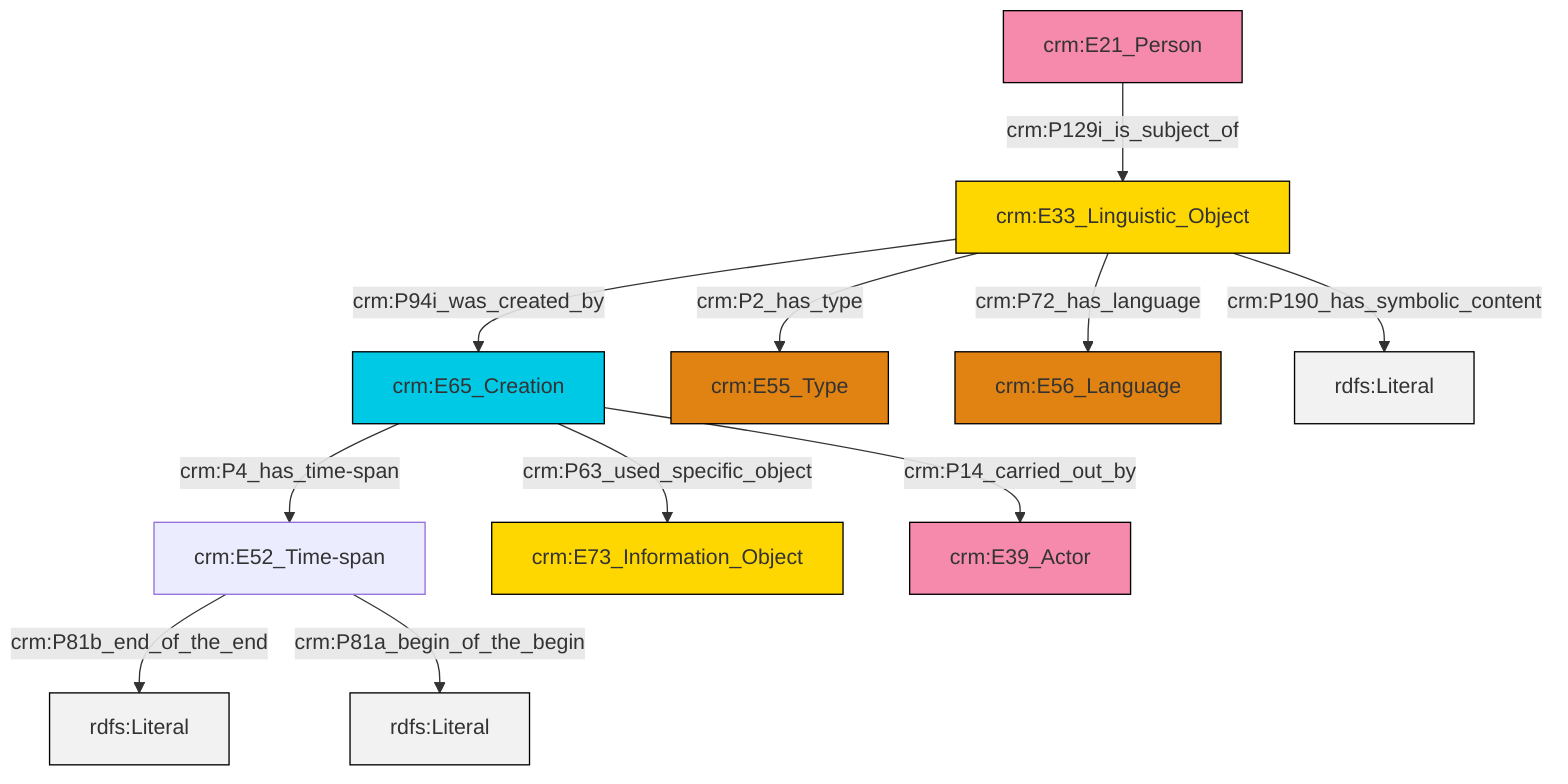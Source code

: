 graph TD
classDef Literal fill:#f2f2f2,stroke:#000000;
classDef CRM_Entity fill:#FFFFFF,stroke:#000000;
classDef Temporal_Entity fill:#00C9E6, stroke:#000000;
classDef Type fill:#E18312, stroke:#000000;
classDef Time-Span fill:#2C9C91, stroke:#000000;
classDef Appellation fill:#FFEB7F, stroke:#000000;
classDef Place fill:#008836, stroke:#000000;
classDef Persistent_Item fill:#B266B2, stroke:#000000;
classDef Conceptual_Object fill:#FFD700, stroke:#000000;
classDef Physical_Thing fill:#D2B48C, stroke:#000000;
classDef Actor fill:#f58aad, stroke:#000000;
classDef PC_Classes fill:#4ce600, stroke:#000000;
classDef Multi fill:#cccccc,stroke:#000000;

0["crm:E52_Time-span"]:::Default -->|crm:P81b_end_of_the_end| 1[rdfs:Literal]:::Literal
2["crm:E65_Creation"]:::Temporal_Entity -->|crm:P4_has_time-span| 0["crm:E52_Time-span"]:::Default
2["crm:E65_Creation"]:::Temporal_Entity -->|crm:P63_used_specific_object| 3["crm:E73_Information_Object"]:::Conceptual_Object
2["crm:E65_Creation"]:::Temporal_Entity -->|crm:P14_carried_out_by| 8["crm:E39_Actor"]:::Actor
9["crm:E33_Linguistic_Object"]:::Conceptual_Object -->|crm:P2_has_type| 6["crm:E55_Type"]:::Type
9["crm:E33_Linguistic_Object"]:::Conceptual_Object -->|crm:P190_has_symbolic_content| 12[rdfs:Literal]:::Literal
9["crm:E33_Linguistic_Object"]:::Conceptual_Object -->|crm:P72_has_language| 10["crm:E56_Language"]:::Type
0["crm:E52_Time-span"]:::Default -->|crm:P81a_begin_of_the_begin| 15[rdfs:Literal]:::Literal
9["crm:E33_Linguistic_Object"]:::Conceptual_Object -->|crm:P94i_was_created_by| 2["crm:E65_Creation"]:::Temporal_Entity
13["crm:E21_Person"]:::Actor -->|crm:P129i_is_subject_of| 9["crm:E33_Linguistic_Object"]:::Conceptual_Object
